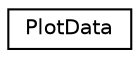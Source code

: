 digraph "Graphical Class Hierarchy"
{
  edge [fontname="Helvetica",fontsize="10",labelfontname="Helvetica",labelfontsize="10"];
  node [fontname="Helvetica",fontsize="10",shape=record];
  rankdir="LR";
  Node0 [label="PlotData",height=0.2,width=0.4,color="black", fillcolor="white", style="filled",URL="$classPlotData.html",tooltip="a Plotter can draw a graph of values arriving from an arbitrary number of data sources to show their ..."];
}
